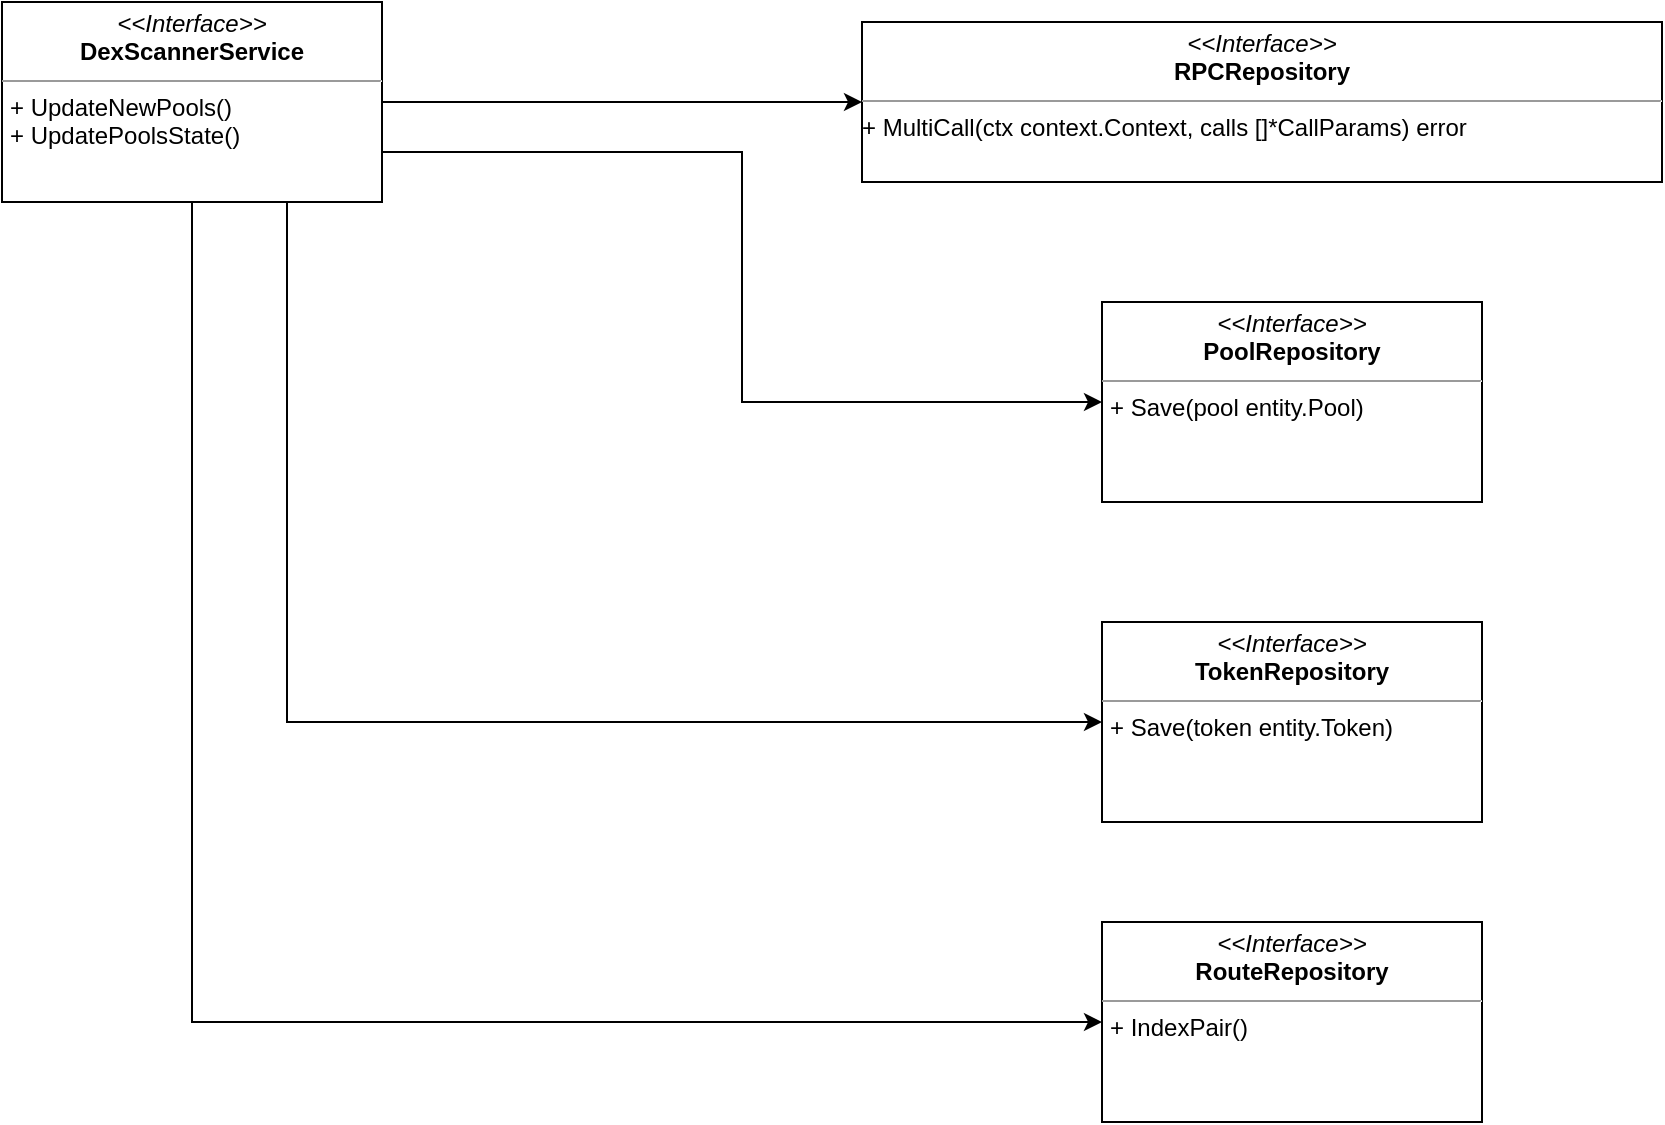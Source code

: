 <mxfile version="20.0.4" type="github">
  <diagram id="Tq8Syvo9XA1mMNP0KDbO" name="Page-1">
    <mxGraphModel dx="1298" dy="728" grid="1" gridSize="10" guides="1" tooltips="1" connect="1" arrows="1" fold="1" page="1" pageScale="1" pageWidth="850" pageHeight="1100" math="0" shadow="0">
      <root>
        <mxCell id="0" />
        <mxCell id="1" parent="0" />
        <mxCell id="enbTn70PeS_lHZqbaKWU-6" style="edgeStyle=orthogonalEdgeStyle;rounded=0;orthogonalLoop=1;jettySize=auto;html=1;entryX=0;entryY=0.5;entryDx=0;entryDy=0;" edge="1" parent="1" source="enbTn70PeS_lHZqbaKWU-1" target="enbTn70PeS_lHZqbaKWU-2">
          <mxGeometry relative="1" as="geometry" />
        </mxCell>
        <mxCell id="enbTn70PeS_lHZqbaKWU-7" style="edgeStyle=orthogonalEdgeStyle;rounded=0;orthogonalLoop=1;jettySize=auto;html=1;exitX=1;exitY=0.75;exitDx=0;exitDy=0;entryX=0;entryY=0.5;entryDx=0;entryDy=0;" edge="1" parent="1" source="enbTn70PeS_lHZqbaKWU-1" target="enbTn70PeS_lHZqbaKWU-3">
          <mxGeometry relative="1" as="geometry" />
        </mxCell>
        <mxCell id="enbTn70PeS_lHZqbaKWU-8" style="edgeStyle=orthogonalEdgeStyle;rounded=0;orthogonalLoop=1;jettySize=auto;html=1;exitX=0.75;exitY=1;exitDx=0;exitDy=0;entryX=0;entryY=0.5;entryDx=0;entryDy=0;" edge="1" parent="1" source="enbTn70PeS_lHZqbaKWU-1" target="enbTn70PeS_lHZqbaKWU-4">
          <mxGeometry relative="1" as="geometry" />
        </mxCell>
        <mxCell id="enbTn70PeS_lHZqbaKWU-9" style="edgeStyle=orthogonalEdgeStyle;rounded=0;orthogonalLoop=1;jettySize=auto;html=1;exitX=0.5;exitY=1;exitDx=0;exitDy=0;entryX=0;entryY=0.5;entryDx=0;entryDy=0;" edge="1" parent="1" source="enbTn70PeS_lHZqbaKWU-1" target="enbTn70PeS_lHZqbaKWU-5">
          <mxGeometry relative="1" as="geometry" />
        </mxCell>
        <mxCell id="enbTn70PeS_lHZqbaKWU-1" value="&lt;p style=&quot;margin:0px;margin-top:4px;text-align:center;&quot;&gt;&lt;i&gt;&amp;lt;&amp;lt;Interface&amp;gt;&amp;gt;&lt;/i&gt;&lt;br&gt;&lt;b&gt;DexScannerService&lt;/b&gt;&lt;/p&gt;&lt;hr size=&quot;1&quot;&gt;&lt;p style=&quot;margin:0px;margin-left:4px;&quot;&gt;+ UpdateNewPools()&lt;br&gt;+ UpdatePoolsState()&lt;/p&gt;" style="verticalAlign=top;align=left;overflow=fill;fontSize=12;fontFamily=Helvetica;html=1;" vertex="1" parent="1">
          <mxGeometry x="130" y="170" width="190" height="100" as="geometry" />
        </mxCell>
        <mxCell id="enbTn70PeS_lHZqbaKWU-2" value="&lt;p style=&quot;margin:0px;margin-top:4px;text-align:center;&quot;&gt;&lt;i&gt;&amp;lt;&amp;lt;Interface&amp;gt;&amp;gt;&lt;/i&gt;&lt;br&gt;&lt;b&gt;RPCRepository&lt;/b&gt;&lt;/p&gt;&lt;hr size=&quot;1&quot;&gt;&lt;p style=&quot;margin:0px;margin-left:4px;&quot;&gt;&lt;/p&gt;+ MultiCall(ctx context.Context, calls []*CallParams) error" style="verticalAlign=top;align=left;overflow=fill;fontSize=12;fontFamily=Helvetica;html=1;" vertex="1" parent="1">
          <mxGeometry x="560" y="180" width="400" height="80" as="geometry" />
        </mxCell>
        <mxCell id="enbTn70PeS_lHZqbaKWU-3" value="&lt;p style=&quot;margin:0px;margin-top:4px;text-align:center;&quot;&gt;&lt;i&gt;&amp;lt;&amp;lt;Interface&amp;gt;&amp;gt;&lt;/i&gt;&lt;br&gt;&lt;b&gt;PoolRepository&lt;/b&gt;&lt;/p&gt;&lt;hr size=&quot;1&quot;&gt;&lt;p style=&quot;margin:0px;margin-left:4px;&quot;&gt;+ Save(pool entity.Pool)&lt;/p&gt;" style="verticalAlign=top;align=left;overflow=fill;fontSize=12;fontFamily=Helvetica;html=1;" vertex="1" parent="1">
          <mxGeometry x="680" y="320" width="190" height="100" as="geometry" />
        </mxCell>
        <mxCell id="enbTn70PeS_lHZqbaKWU-4" value="&lt;p style=&quot;margin:0px;margin-top:4px;text-align:center;&quot;&gt;&lt;i&gt;&amp;lt;&amp;lt;Interface&amp;gt;&amp;gt;&lt;/i&gt;&lt;br&gt;&lt;b&gt;TokenRepository&lt;/b&gt;&lt;/p&gt;&lt;hr size=&quot;1&quot;&gt;&lt;p style=&quot;margin:0px;margin-left:4px;&quot;&gt;+ Save(token entity.Token)&lt;/p&gt;" style="verticalAlign=top;align=left;overflow=fill;fontSize=12;fontFamily=Helvetica;html=1;" vertex="1" parent="1">
          <mxGeometry x="680" y="480" width="190" height="100" as="geometry" />
        </mxCell>
        <mxCell id="enbTn70PeS_lHZqbaKWU-5" value="&lt;p style=&quot;margin:0px;margin-top:4px;text-align:center;&quot;&gt;&lt;i&gt;&amp;lt;&amp;lt;Interface&amp;gt;&amp;gt;&lt;/i&gt;&lt;br&gt;&lt;b&gt;RouteRepository&lt;/b&gt;&lt;/p&gt;&lt;hr size=&quot;1&quot;&gt;&lt;p style=&quot;margin:0px;margin-left:4px;&quot;&gt;+ IndexPair()&lt;/p&gt;" style="verticalAlign=top;align=left;overflow=fill;fontSize=12;fontFamily=Helvetica;html=1;" vertex="1" parent="1">
          <mxGeometry x="680" y="630" width="190" height="100" as="geometry" />
        </mxCell>
      </root>
    </mxGraphModel>
  </diagram>
</mxfile>
